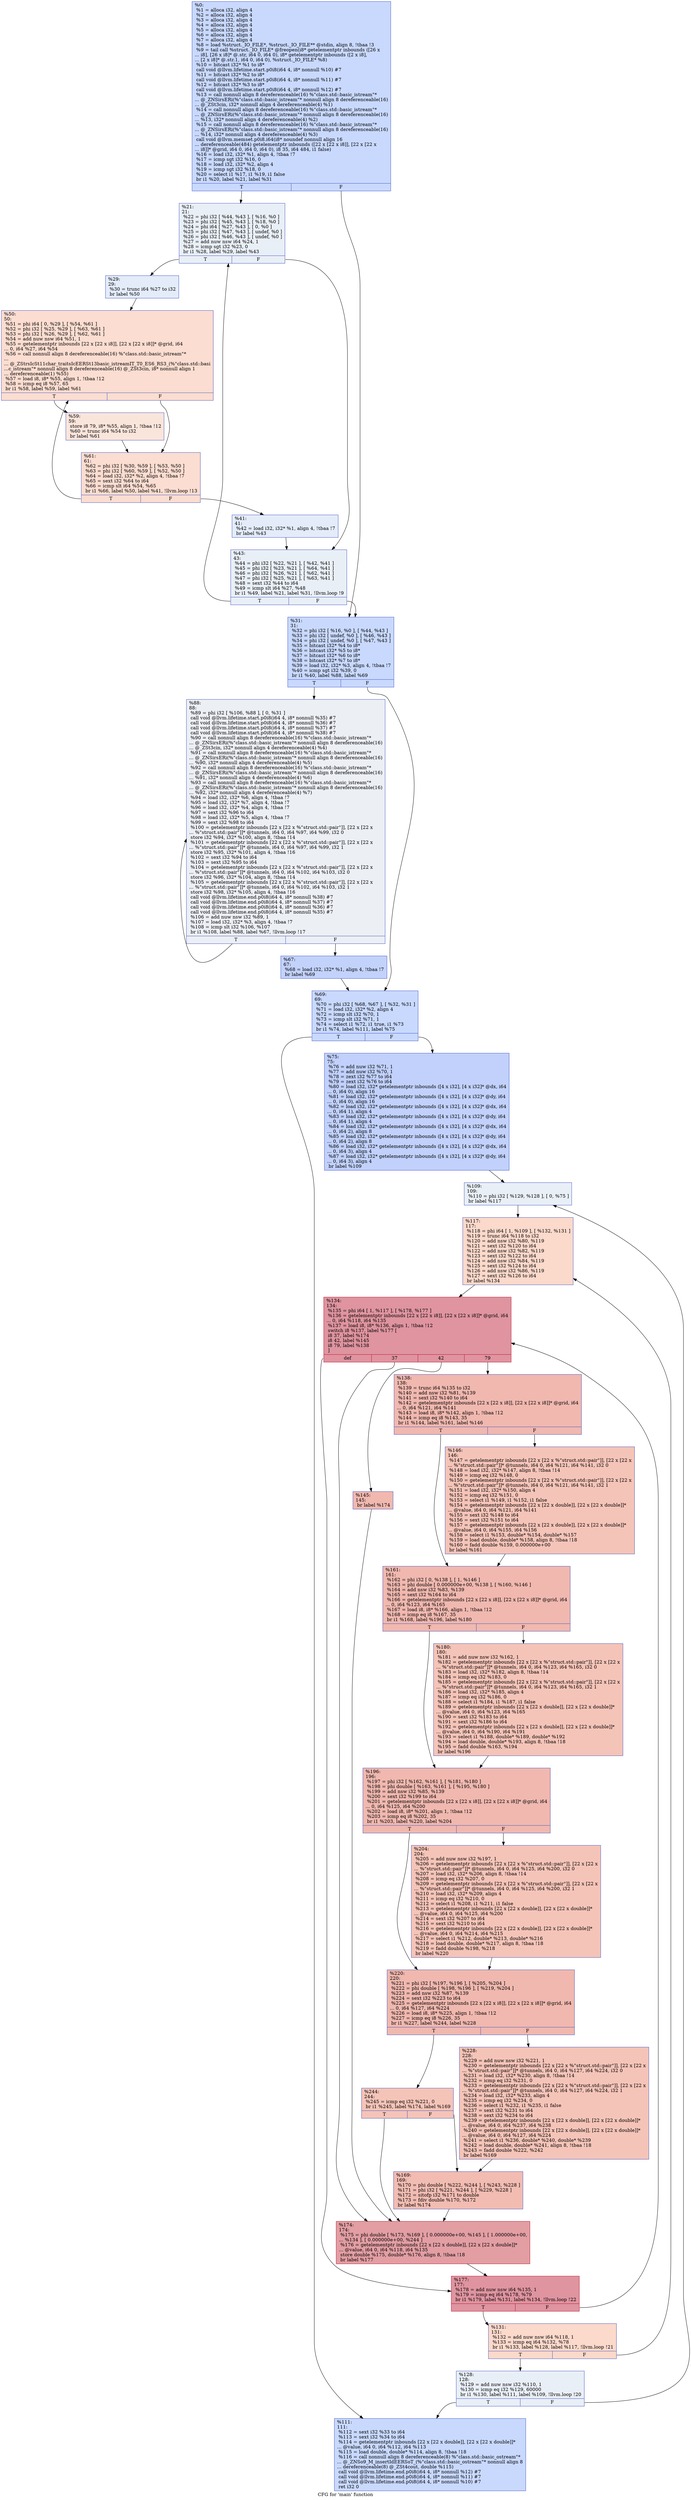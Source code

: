 digraph "CFG for 'main' function" {
	label="CFG for 'main' function";

	Node0x55e4f5612c70 [shape=record,color="#3d50c3ff", style=filled, fillcolor="#85a8fc70",label="{%0:\l  %1 = alloca i32, align 4\l  %2 = alloca i32, align 4\l  %3 = alloca i32, align 4\l  %4 = alloca i32, align 4\l  %5 = alloca i32, align 4\l  %6 = alloca i32, align 4\l  %7 = alloca i32, align 4\l  %8 = load %struct._IO_FILE*, %struct._IO_FILE** @stdin, align 8, !tbaa !3\l  %9 = tail call %struct._IO_FILE* @freopen(i8* getelementptr inbounds ([26 x\l... i8], [26 x i8]* @.str, i64 0, i64 0), i8* getelementptr inbounds ([2 x i8],\l... [2 x i8]* @.str.1, i64 0, i64 0), %struct._IO_FILE* %8)\l  %10 = bitcast i32* %1 to i8*\l  call void @llvm.lifetime.start.p0i8(i64 4, i8* nonnull %10) #7\l  %11 = bitcast i32* %2 to i8*\l  call void @llvm.lifetime.start.p0i8(i64 4, i8* nonnull %11) #7\l  %12 = bitcast i32* %3 to i8*\l  call void @llvm.lifetime.start.p0i8(i64 4, i8* nonnull %12) #7\l  %13 = call nonnull align 8 dereferenceable(16) %\"class.std::basic_istream\"*\l... @_ZNSirsERi(%\"class.std::basic_istream\"* nonnull align 8 dereferenceable(16)\l... @_ZSt3cin, i32* nonnull align 4 dereferenceable(4) %1)\l  %14 = call nonnull align 8 dereferenceable(16) %\"class.std::basic_istream\"*\l... @_ZNSirsERi(%\"class.std::basic_istream\"* nonnull align 8 dereferenceable(16)\l... %13, i32* nonnull align 4 dereferenceable(4) %2)\l  %15 = call nonnull align 8 dereferenceable(16) %\"class.std::basic_istream\"*\l... @_ZNSirsERi(%\"class.std::basic_istream\"* nonnull align 8 dereferenceable(16)\l... %14, i32* nonnull align 4 dereferenceable(4) %3)\l  call void @llvm.memset.p0i8.i64(i8* noundef nonnull align 16\l... dereferenceable(484) getelementptr inbounds ([22 x [22 x i8]], [22 x [22 x\l... i8]]* @grid, i64 0, i64 0, i64 0), i8 35, i64 484, i1 false)\l  %16 = load i32, i32* %1, align 4, !tbaa !7\l  %17 = icmp sgt i32 %16, 0\l  %18 = load i32, i32* %2, align 4\l  %19 = icmp sgt i32 %18, 0\l  %20 = select i1 %17, i1 %19, i1 false\l  br i1 %20, label %21, label %31\l|{<s0>T|<s1>F}}"];
	Node0x55e4f5612c70:s0 -> Node0x55e4f56153e0;
	Node0x55e4f5612c70:s1 -> Node0x55e4f5615470;
	Node0x55e4f56153e0 [shape=record,color="#3d50c3ff", style=filled, fillcolor="#cedaeb70",label="{%21:\l21:                                               \l  %22 = phi i32 [ %44, %43 ], [ %16, %0 ]\l  %23 = phi i32 [ %45, %43 ], [ %18, %0 ]\l  %24 = phi i64 [ %27, %43 ], [ 0, %0 ]\l  %25 = phi i32 [ %47, %43 ], [ undef, %0 ]\l  %26 = phi i32 [ %46, %43 ], [ undef, %0 ]\l  %27 = add nuw nsw i64 %24, 1\l  %28 = icmp sgt i32 %23, 0\l  br i1 %28, label %29, label %43\l|{<s0>T|<s1>F}}"];
	Node0x55e4f56153e0:s0 -> Node0x55e4f56160f0;
	Node0x55e4f56153e0:s1 -> Node0x55e4f56155b0;
	Node0x55e4f56160f0 [shape=record,color="#3d50c3ff", style=filled, fillcolor="#c1d4f470",label="{%29:\l29:                                               \l  %30 = trunc i64 %27 to i32\l  br label %50\l}"];
	Node0x55e4f56160f0 -> Node0x55e4f5616260;
	Node0x55e4f5615470 [shape=record,color="#3d50c3ff", style=filled, fillcolor="#85a8fc70",label="{%31:\l31:                                               \l  %32 = phi i32 [ %16, %0 ], [ %44, %43 ]\l  %33 = phi i32 [ undef, %0 ], [ %46, %43 ]\l  %34 = phi i32 [ undef, %0 ], [ %47, %43 ]\l  %35 = bitcast i32* %4 to i8*\l  %36 = bitcast i32* %5 to i8*\l  %37 = bitcast i32* %6 to i8*\l  %38 = bitcast i32* %7 to i8*\l  %39 = load i32, i32* %3, align 4, !tbaa !7\l  %40 = icmp sgt i32 %39, 0\l  br i1 %40, label %88, label %69\l|{<s0>T|<s1>F}}"];
	Node0x55e4f5615470:s0 -> Node0x55e4f5617010;
	Node0x55e4f5615470:s1 -> Node0x55e4f5617060;
	Node0x55e4f56171a0 [shape=record,color="#3d50c3ff", style=filled, fillcolor="#c1d4f470",label="{%41:\l41:                                               \l  %42 = load i32, i32* %1, align 4, !tbaa !7\l  br label %43\l}"];
	Node0x55e4f56171a0 -> Node0x55e4f56155b0;
	Node0x55e4f56155b0 [shape=record,color="#3d50c3ff", style=filled, fillcolor="#cedaeb70",label="{%43:\l43:                                               \l  %44 = phi i32 [ %22, %21 ], [ %42, %41 ]\l  %45 = phi i32 [ %23, %21 ], [ %64, %41 ]\l  %46 = phi i32 [ %26, %21 ], [ %62, %41 ]\l  %47 = phi i32 [ %25, %21 ], [ %63, %41 ]\l  %48 = sext i32 %44 to i64\l  %49 = icmp slt i64 %27, %48\l  br i1 %49, label %21, label %31, !llvm.loop !9\l|{<s0>T|<s1>F}}"];
	Node0x55e4f56155b0:s0 -> Node0x55e4f56153e0;
	Node0x55e4f56155b0:s1 -> Node0x55e4f5615470;
	Node0x55e4f5616260 [shape=record,color="#3d50c3ff", style=filled, fillcolor="#f7b39670",label="{%50:\l50:                                               \l  %51 = phi i64 [ 0, %29 ], [ %54, %61 ]\l  %52 = phi i32 [ %25, %29 ], [ %63, %61 ]\l  %53 = phi i32 [ %26, %29 ], [ %62, %61 ]\l  %54 = add nuw nsw i64 %51, 1\l  %55 = getelementptr inbounds [22 x [22 x i8]], [22 x [22 x i8]]* @grid, i64\l... 0, i64 %27, i64 %54\l  %56 = call nonnull align 8 dereferenceable(16) %\"class.std::basic_istream\"*\l...\l... @_ZStrsIcSt11char_traitsIcEERSt13basic_istreamIT_T0_ES6_RS3_(%\"class.std::basi\l...c_istream\"* nonnull align 8 dereferenceable(16) @_ZSt3cin, i8* nonnull align 1\l... dereferenceable(1) %55)\l  %57 = load i8, i8* %55, align 1, !tbaa !12\l  %58 = icmp eq i8 %57, 65\l  br i1 %58, label %59, label %61\l|{<s0>T|<s1>F}}"];
	Node0x55e4f5616260:s0 -> Node0x55e4f5617b10;
	Node0x55e4f5616260:s1 -> Node0x55e4f5617820;
	Node0x55e4f5617b10 [shape=record,color="#3d50c3ff", style=filled, fillcolor="#f4c5ad70",label="{%59:\l59:                                               \l  store i8 79, i8* %55, align 1, !tbaa !12\l  %60 = trunc i64 %54 to i32\l  br label %61\l}"];
	Node0x55e4f5617b10 -> Node0x55e4f5617820;
	Node0x55e4f5617820 [shape=record,color="#3d50c3ff", style=filled, fillcolor="#f7b39670",label="{%61:\l61:                                               \l  %62 = phi i32 [ %30, %59 ], [ %53, %50 ]\l  %63 = phi i32 [ %60, %59 ], [ %52, %50 ]\l  %64 = load i32, i32* %2, align 4, !tbaa !7\l  %65 = sext i32 %64 to i64\l  %66 = icmp slt i64 %54, %65\l  br i1 %66, label %50, label %41, !llvm.loop !13\l|{<s0>T|<s1>F}}"];
	Node0x55e4f5617820:s0 -> Node0x55e4f5616260;
	Node0x55e4f5617820:s1 -> Node0x55e4f56171a0;
	Node0x55e4f5619060 [shape=record,color="#3d50c3ff", style=filled, fillcolor="#779af770",label="{%67:\l67:                                               \l  %68 = load i32, i32* %1, align 4, !tbaa !7\l  br label %69\l}"];
	Node0x55e4f5619060 -> Node0x55e4f5617060;
	Node0x55e4f5617060 [shape=record,color="#3d50c3ff", style=filled, fillcolor="#85a8fc70",label="{%69:\l69:                                               \l  %70 = phi i32 [ %68, %67 ], [ %32, %31 ]\l  %71 = load i32, i32* %2, align 4\l  %72 = icmp slt i32 %70, 1\l  %73 = icmp slt i32 %71, 1\l  %74 = select i1 %72, i1 true, i1 %73\l  br i1 %74, label %111, label %75\l|{<s0>T|<s1>F}}"];
	Node0x55e4f5617060:s0 -> Node0x55e4f5619480;
	Node0x55e4f5617060:s1 -> Node0x55e4f56194d0;
	Node0x55e4f56194d0 [shape=record,color="#3d50c3ff", style=filled, fillcolor="#7396f570",label="{%75:\l75:                                               \l  %76 = add nuw i32 %71, 1\l  %77 = add nuw i32 %70, 1\l  %78 = zext i32 %77 to i64\l  %79 = zext i32 %76 to i64\l  %80 = load i32, i32* getelementptr inbounds ([4 x i32], [4 x i32]* @dx, i64\l... 0, i64 0), align 16\l  %81 = load i32, i32* getelementptr inbounds ([4 x i32], [4 x i32]* @dy, i64\l... 0, i64 0), align 16\l  %82 = load i32, i32* getelementptr inbounds ([4 x i32], [4 x i32]* @dx, i64\l... 0, i64 1), align 4\l  %83 = load i32, i32* getelementptr inbounds ([4 x i32], [4 x i32]* @dy, i64\l... 0, i64 1), align 4\l  %84 = load i32, i32* getelementptr inbounds ([4 x i32], [4 x i32]* @dx, i64\l... 0, i64 2), align 8\l  %85 = load i32, i32* getelementptr inbounds ([4 x i32], [4 x i32]* @dy, i64\l... 0, i64 2), align 8\l  %86 = load i32, i32* getelementptr inbounds ([4 x i32], [4 x i32]* @dx, i64\l... 0, i64 3), align 4\l  %87 = load i32, i32* getelementptr inbounds ([4 x i32], [4 x i32]* @dy, i64\l... 0, i64 3), align 4\l  br label %109\l}"];
	Node0x55e4f56194d0 -> Node0x55e4f5619ff0;
	Node0x55e4f5617010 [shape=record,color="#3d50c3ff", style=filled, fillcolor="#d4dbe670",label="{%88:\l88:                                               \l  %89 = phi i32 [ %106, %88 ], [ 0, %31 ]\l  call void @llvm.lifetime.start.p0i8(i64 4, i8* nonnull %35) #7\l  call void @llvm.lifetime.start.p0i8(i64 4, i8* nonnull %36) #7\l  call void @llvm.lifetime.start.p0i8(i64 4, i8* nonnull %37) #7\l  call void @llvm.lifetime.start.p0i8(i64 4, i8* nonnull %38) #7\l  %90 = call nonnull align 8 dereferenceable(16) %\"class.std::basic_istream\"*\l... @_ZNSirsERi(%\"class.std::basic_istream\"* nonnull align 8 dereferenceable(16)\l... @_ZSt3cin, i32* nonnull align 4 dereferenceable(4) %4)\l  %91 = call nonnull align 8 dereferenceable(16) %\"class.std::basic_istream\"*\l... @_ZNSirsERi(%\"class.std::basic_istream\"* nonnull align 8 dereferenceable(16)\l... %90, i32* nonnull align 4 dereferenceable(4) %5)\l  %92 = call nonnull align 8 dereferenceable(16) %\"class.std::basic_istream\"*\l... @_ZNSirsERi(%\"class.std::basic_istream\"* nonnull align 8 dereferenceable(16)\l... %91, i32* nonnull align 4 dereferenceable(4) %6)\l  %93 = call nonnull align 8 dereferenceable(16) %\"class.std::basic_istream\"*\l... @_ZNSirsERi(%\"class.std::basic_istream\"* nonnull align 8 dereferenceable(16)\l... %92, i32* nonnull align 4 dereferenceable(4) %7)\l  %94 = load i32, i32* %6, align 4, !tbaa !7\l  %95 = load i32, i32* %7, align 4, !tbaa !7\l  %96 = load i32, i32* %4, align 4, !tbaa !7\l  %97 = sext i32 %96 to i64\l  %98 = load i32, i32* %5, align 4, !tbaa !7\l  %99 = sext i32 %98 to i64\l  %100 = getelementptr inbounds [22 x [22 x %\"struct.std::pair\"]], [22 x [22 x\l... %\"struct.std::pair\"]]* @tunnels, i64 0, i64 %97, i64 %99, i32 0\l  store i32 %94, i32* %100, align 8, !tbaa !14\l  %101 = getelementptr inbounds [22 x [22 x %\"struct.std::pair\"]], [22 x [22 x\l... %\"struct.std::pair\"]]* @tunnels, i64 0, i64 %97, i64 %99, i32 1\l  store i32 %95, i32* %101, align 4, !tbaa !16\l  %102 = sext i32 %94 to i64\l  %103 = sext i32 %95 to i64\l  %104 = getelementptr inbounds [22 x [22 x %\"struct.std::pair\"]], [22 x [22 x\l... %\"struct.std::pair\"]]* @tunnels, i64 0, i64 %102, i64 %103, i32 0\l  store i32 %96, i32* %104, align 8, !tbaa !14\l  %105 = getelementptr inbounds [22 x [22 x %\"struct.std::pair\"]], [22 x [22 x\l... %\"struct.std::pair\"]]* @tunnels, i64 0, i64 %102, i64 %103, i32 1\l  store i32 %98, i32* %105, align 4, !tbaa !16\l  call void @llvm.lifetime.end.p0i8(i64 4, i8* nonnull %38) #7\l  call void @llvm.lifetime.end.p0i8(i64 4, i8* nonnull %37) #7\l  call void @llvm.lifetime.end.p0i8(i64 4, i8* nonnull %36) #7\l  call void @llvm.lifetime.end.p0i8(i64 4, i8* nonnull %35) #7\l  %106 = add nuw nsw i32 %89, 1\l  %107 = load i32, i32* %3, align 4, !tbaa !7\l  %108 = icmp slt i32 %106, %107\l  br i1 %108, label %88, label %67, !llvm.loop !17\l|{<s0>T|<s1>F}}"];
	Node0x55e4f5617010:s0 -> Node0x55e4f5617010;
	Node0x55e4f5617010:s1 -> Node0x55e4f5619060;
	Node0x55e4f5619ff0 [shape=record,color="#3d50c3ff", style=filled, fillcolor="#cedaeb70",label="{%109:\l109:                                              \l  %110 = phi i32 [ %129, %128 ], [ 0, %75 ]\l  br label %117\l}"];
	Node0x55e4f5619ff0 -> Node0x55e4f561ccf0;
	Node0x55e4f5619480 [shape=record,color="#3d50c3ff", style=filled, fillcolor="#85a8fc70",label="{%111:\l111:                                              \l  %112 = sext i32 %33 to i64\l  %113 = sext i32 %34 to i64\l  %114 = getelementptr inbounds [22 x [22 x double]], [22 x [22 x double]]*\l... @value, i64 0, i64 %112, i64 %113\l  %115 = load double, double* %114, align 8, !tbaa !18\l  %116 = call nonnull align 8 dereferenceable(8) %\"class.std::basic_ostream\"*\l... @_ZNSo9_M_insertIdEERSoT_(%\"class.std::basic_ostream\"* nonnull align 8\l... dereferenceable(8) @_ZSt4cout, double %115)\l  call void @llvm.lifetime.end.p0i8(i64 4, i8* nonnull %12) #7\l  call void @llvm.lifetime.end.p0i8(i64 4, i8* nonnull %11) #7\l  call void @llvm.lifetime.end.p0i8(i64 4, i8* nonnull %10) #7\l  ret i32 0\l}"];
	Node0x55e4f561ccf0 [shape=record,color="#3d50c3ff", style=filled, fillcolor="#f7a88970",label="{%117:\l117:                                              \l  %118 = phi i64 [ 1, %109 ], [ %132, %131 ]\l  %119 = trunc i64 %118 to i32\l  %120 = add nsw i32 %80, %119\l  %121 = sext i32 %120 to i64\l  %122 = add nsw i32 %82, %119\l  %123 = sext i32 %122 to i64\l  %124 = add nsw i32 %84, %119\l  %125 = sext i32 %124 to i64\l  %126 = add nsw i32 %86, %119\l  %127 = sext i32 %126 to i64\l  br label %134\l}"];
	Node0x55e4f561ccf0 -> Node0x55e4f561dca0;
	Node0x55e4f561cbb0 [shape=record,color="#3d50c3ff", style=filled, fillcolor="#cedaeb70",label="{%128:\l128:                                              \l  %129 = add nuw nsw i32 %110, 1\l  %130 = icmp eq i32 %129, 60000\l  br i1 %130, label %111, label %109, !llvm.loop !20\l|{<s0>T|<s1>F}}"];
	Node0x55e4f561cbb0:s0 -> Node0x55e4f5619480;
	Node0x55e4f561cbb0:s1 -> Node0x55e4f5619ff0;
	Node0x55e4f561d6f0 [shape=record,color="#3d50c3ff", style=filled, fillcolor="#f7a88970",label="{%131:\l131:                                              \l  %132 = add nuw nsw i64 %118, 1\l  %133 = icmp eq i64 %132, %78\l  br i1 %133, label %128, label %117, !llvm.loop !21\l|{<s0>T|<s1>F}}"];
	Node0x55e4f561d6f0:s0 -> Node0x55e4f561cbb0;
	Node0x55e4f561d6f0:s1 -> Node0x55e4f561ccf0;
	Node0x55e4f561dca0 [shape=record,color="#b70d28ff", style=filled, fillcolor="#b70d2870",label="{%134:\l134:                                              \l  %135 = phi i64 [ 1, %117 ], [ %178, %177 ]\l  %136 = getelementptr inbounds [22 x [22 x i8]], [22 x [22 x i8]]* @grid, i64\l... 0, i64 %118, i64 %135\l  %137 = load i8, i8* %136, align 1, !tbaa !12\l  switch i8 %137, label %177 [\l    i8 37, label %174\l    i8 42, label %145\l    i8 79, label %138\l  ]\l|{<s0>def|<s1>37|<s2>42|<s3>79}}"];
	Node0x55e4f561dca0:s0 -> Node0x55e4f561ea50;
	Node0x55e4f561dca0:s1 -> Node0x55e4f561ec00;
	Node0x55e4f561dca0:s2 -> Node0x55e4f561ecc0;
	Node0x55e4f561dca0:s3 -> Node0x55e4f561ed50;
	Node0x55e4f561ed50 [shape=record,color="#3d50c3ff", style=filled, fillcolor="#dc5d4a70",label="{%138:\l138:                                              \l  %139 = trunc i64 %135 to i32\l  %140 = add nsw i32 %81, %139\l  %141 = sext i32 %140 to i64\l  %142 = getelementptr inbounds [22 x [22 x i8]], [22 x [22 x i8]]* @grid, i64\l... 0, i64 %121, i64 %141\l  %143 = load i8, i8* %142, align 1, !tbaa !12\l  %144 = icmp eq i8 %143, 35\l  br i1 %144, label %161, label %146\l|{<s0>T|<s1>F}}"];
	Node0x55e4f561ed50:s0 -> Node0x55e4f561f0a0;
	Node0x55e4f561ed50:s1 -> Node0x55e4f561f0f0;
	Node0x55e4f561ecc0 [shape=record,color="#3d50c3ff", style=filled, fillcolor="#dc5d4a70",label="{%145:\l145:                                              \l  br label %174\l}"];
	Node0x55e4f561ecc0 -> Node0x55e4f561ec00;
	Node0x55e4f561f0f0 [shape=record,color="#3d50c3ff", style=filled, fillcolor="#e97a5f70",label="{%146:\l146:                                              \l  %147 = getelementptr inbounds [22 x [22 x %\"struct.std::pair\"]], [22 x [22 x\l... %\"struct.std::pair\"]]* @tunnels, i64 0, i64 %121, i64 %141, i32 0\l  %148 = load i32, i32* %147, align 8, !tbaa !14\l  %149 = icmp eq i32 %148, 0\l  %150 = getelementptr inbounds [22 x [22 x %\"struct.std::pair\"]], [22 x [22 x\l... %\"struct.std::pair\"]]* @tunnels, i64 0, i64 %121, i64 %141, i32 1\l  %151 = load i32, i32* %150, align 4\l  %152 = icmp eq i32 %151, 0\l  %153 = select i1 %149, i1 %152, i1 false\l  %154 = getelementptr inbounds [22 x [22 x double]], [22 x [22 x double]]*\l... @value, i64 0, i64 %121, i64 %141\l  %155 = sext i32 %148 to i64\l  %156 = sext i32 %151 to i64\l  %157 = getelementptr inbounds [22 x [22 x double]], [22 x [22 x double]]*\l... @value, i64 0, i64 %155, i64 %156\l  %158 = select i1 %153, double* %154, double* %157\l  %159 = load double, double* %158, align 8, !tbaa !18\l  %160 = fadd double %159, 0.000000e+00\l  br label %161\l}"];
	Node0x55e4f561f0f0 -> Node0x55e4f561f0a0;
	Node0x55e4f561f0a0 [shape=record,color="#3d50c3ff", style=filled, fillcolor="#dc5d4a70",label="{%161:\l161:                                              \l  %162 = phi i32 [ 0, %138 ], [ 1, %146 ]\l  %163 = phi double [ 0.000000e+00, %138 ], [ %160, %146 ]\l  %164 = add nsw i32 %83, %139\l  %165 = sext i32 %164 to i64\l  %166 = getelementptr inbounds [22 x [22 x i8]], [22 x [22 x i8]]* @grid, i64\l... 0, i64 %123, i64 %165\l  %167 = load i8, i8* %166, align 1, !tbaa !12\l  %168 = icmp eq i8 %167, 35\l  br i1 %168, label %196, label %180\l|{<s0>T|<s1>F}}"];
	Node0x55e4f561f0a0:s0 -> Node0x55e4f5620eb0;
	Node0x55e4f561f0a0:s1 -> Node0x55e4f5620f00;
	Node0x55e4f5621000 [shape=record,color="#3d50c3ff", style=filled, fillcolor="#e1675170",label="{%169:\l169:                                              \l  %170 = phi double [ %222, %244 ], [ %243, %228 ]\l  %171 = phi i32 [ %221, %244 ], [ %229, %228 ]\l  %172 = sitofp i32 %171 to double\l  %173 = fdiv double %170, %172\l  br label %174\l}"];
	Node0x55e4f5621000 -> Node0x55e4f561ec00;
	Node0x55e4f561ec00 [shape=record,color="#b70d28ff", style=filled, fillcolor="#be242e70",label="{%174:\l174:                                              \l  %175 = phi double [ %173, %169 ], [ 0.000000e+00, %145 ], [ 1.000000e+00,\l... %134 ], [ 0.000000e+00, %244 ]\l  %176 = getelementptr inbounds [22 x [22 x double]], [22 x [22 x double]]*\l... @value, i64 0, i64 %118, i64 %135\l  store double %175, double* %176, align 8, !tbaa !18\l  br label %177\l}"];
	Node0x55e4f561ec00 -> Node0x55e4f561ea50;
	Node0x55e4f561ea50 [shape=record,color="#b70d28ff", style=filled, fillcolor="#b70d2870",label="{%177:\l177:                                              \l  %178 = add nuw nsw i64 %135, 1\l  %179 = icmp eq i64 %178, %79\l  br i1 %179, label %131, label %134, !llvm.loop !22\l|{<s0>T|<s1>F}}"];
	Node0x55e4f561ea50:s0 -> Node0x55e4f561d6f0;
	Node0x55e4f561ea50:s1 -> Node0x55e4f561dca0;
	Node0x55e4f5620f00 [shape=record,color="#3d50c3ff", style=filled, fillcolor="#e97a5f70",label="{%180:\l180:                                              \l  %181 = add nuw nsw i32 %162, 1\l  %182 = getelementptr inbounds [22 x [22 x %\"struct.std::pair\"]], [22 x [22 x\l... %\"struct.std::pair\"]]* @tunnels, i64 0, i64 %123, i64 %165, i32 0\l  %183 = load i32, i32* %182, align 8, !tbaa !14\l  %184 = icmp eq i32 %183, 0\l  %185 = getelementptr inbounds [22 x [22 x %\"struct.std::pair\"]], [22 x [22 x\l... %\"struct.std::pair\"]]* @tunnels, i64 0, i64 %123, i64 %165, i32 1\l  %186 = load i32, i32* %185, align 4\l  %187 = icmp eq i32 %186, 0\l  %188 = select i1 %184, i1 %187, i1 false\l  %189 = getelementptr inbounds [22 x [22 x double]], [22 x [22 x double]]*\l... @value, i64 0, i64 %123, i64 %165\l  %190 = sext i32 %183 to i64\l  %191 = sext i32 %186 to i64\l  %192 = getelementptr inbounds [22 x [22 x double]], [22 x [22 x double]]*\l... @value, i64 0, i64 %190, i64 %191\l  %193 = select i1 %188, double* %189, double* %192\l  %194 = load double, double* %193, align 8, !tbaa !18\l  %195 = fadd double %163, %194\l  br label %196\l}"];
	Node0x55e4f5620f00 -> Node0x55e4f5620eb0;
	Node0x55e4f5620eb0 [shape=record,color="#3d50c3ff", style=filled, fillcolor="#dc5d4a70",label="{%196:\l196:                                              \l  %197 = phi i32 [ %162, %161 ], [ %181, %180 ]\l  %198 = phi double [ %163, %161 ], [ %195, %180 ]\l  %199 = add nsw i32 %85, %139\l  %200 = sext i32 %199 to i64\l  %201 = getelementptr inbounds [22 x [22 x i8]], [22 x [22 x i8]]* @grid, i64\l... 0, i64 %125, i64 %200\l  %202 = load i8, i8* %201, align 1, !tbaa !12\l  %203 = icmp eq i8 %202, 35\l  br i1 %203, label %220, label %204\l|{<s0>T|<s1>F}}"];
	Node0x55e4f5620eb0:s0 -> Node0x55e4f5622990;
	Node0x55e4f5620eb0:s1 -> Node0x55e4f56229e0;
	Node0x55e4f56229e0 [shape=record,color="#3d50c3ff", style=filled, fillcolor="#e97a5f70",label="{%204:\l204:                                              \l  %205 = add nuw nsw i32 %197, 1\l  %206 = getelementptr inbounds [22 x [22 x %\"struct.std::pair\"]], [22 x [22 x\l... %\"struct.std::pair\"]]* @tunnels, i64 0, i64 %125, i64 %200, i32 0\l  %207 = load i32, i32* %206, align 8, !tbaa !14\l  %208 = icmp eq i32 %207, 0\l  %209 = getelementptr inbounds [22 x [22 x %\"struct.std::pair\"]], [22 x [22 x\l... %\"struct.std::pair\"]]* @tunnels, i64 0, i64 %125, i64 %200, i32 1\l  %210 = load i32, i32* %209, align 4\l  %211 = icmp eq i32 %210, 0\l  %212 = select i1 %208, i1 %211, i1 false\l  %213 = getelementptr inbounds [22 x [22 x double]], [22 x [22 x double]]*\l... @value, i64 0, i64 %125, i64 %200\l  %214 = sext i32 %207 to i64\l  %215 = sext i32 %210 to i64\l  %216 = getelementptr inbounds [22 x [22 x double]], [22 x [22 x double]]*\l... @value, i64 0, i64 %214, i64 %215\l  %217 = select i1 %212, double* %213, double* %216\l  %218 = load double, double* %217, align 8, !tbaa !18\l  %219 = fadd double %198, %218\l  br label %220\l}"];
	Node0x55e4f56229e0 -> Node0x55e4f5622990;
	Node0x55e4f5622990 [shape=record,color="#3d50c3ff", style=filled, fillcolor="#dc5d4a70",label="{%220:\l220:                                              \l  %221 = phi i32 [ %197, %196 ], [ %205, %204 ]\l  %222 = phi double [ %198, %196 ], [ %219, %204 ]\l  %223 = add nsw i32 %87, %139\l  %224 = sext i32 %223 to i64\l  %225 = getelementptr inbounds [22 x [22 x i8]], [22 x [22 x i8]]* @grid, i64\l... 0, i64 %127, i64 %224\l  %226 = load i8, i8* %225, align 1, !tbaa !12\l  %227 = icmp eq i8 %226, 35\l  br i1 %227, label %244, label %228\l|{<s0>T|<s1>F}}"];
	Node0x55e4f5622990:s0 -> Node0x55e4f56210c0;
	Node0x55e4f5622990:s1 -> Node0x55e4f56211c0;
	Node0x55e4f56211c0 [shape=record,color="#3d50c3ff", style=filled, fillcolor="#e97a5f70",label="{%228:\l228:                                              \l  %229 = add nuw nsw i32 %221, 1\l  %230 = getelementptr inbounds [22 x [22 x %\"struct.std::pair\"]], [22 x [22 x\l... %\"struct.std::pair\"]]* @tunnels, i64 0, i64 %127, i64 %224, i32 0\l  %231 = load i32, i32* %230, align 8, !tbaa !14\l  %232 = icmp eq i32 %231, 0\l  %233 = getelementptr inbounds [22 x [22 x %\"struct.std::pair\"]], [22 x [22 x\l... %\"struct.std::pair\"]]* @tunnels, i64 0, i64 %127, i64 %224, i32 1\l  %234 = load i32, i32* %233, align 4\l  %235 = icmp eq i32 %234, 0\l  %236 = select i1 %232, i1 %235, i1 false\l  %237 = sext i32 %231 to i64\l  %238 = sext i32 %234 to i64\l  %239 = getelementptr inbounds [22 x [22 x double]], [22 x [22 x double]]*\l... @value, i64 0, i64 %237, i64 %238\l  %240 = getelementptr inbounds [22 x [22 x double]], [22 x [22 x double]]*\l... @value, i64 0, i64 %127, i64 %224\l  %241 = select i1 %236, double* %240, double* %239\l  %242 = load double, double* %241, align 8, !tbaa !18\l  %243 = fadd double %222, %242\l  br label %169\l}"];
	Node0x55e4f56211c0 -> Node0x55e4f5621000;
	Node0x55e4f56210c0 [shape=record,color="#3d50c3ff", style=filled, fillcolor="#e97a5f70",label="{%244:\l244:                                              \l  %245 = icmp eq i32 %221, 0\l  br i1 %245, label %174, label %169\l|{<s0>T|<s1>F}}"];
	Node0x55e4f56210c0:s0 -> Node0x55e4f561ec00;
	Node0x55e4f56210c0:s1 -> Node0x55e4f5621000;
}
